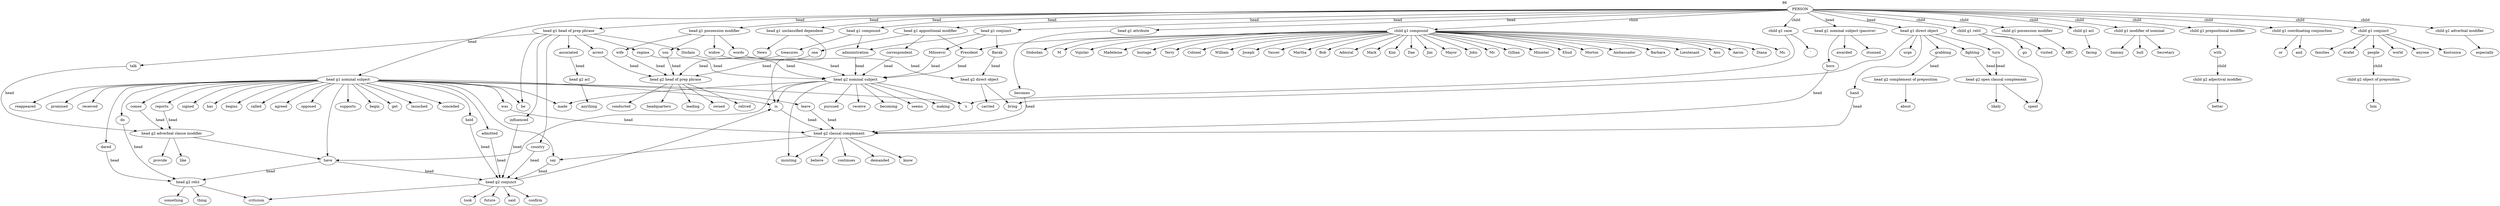 strict digraph  {
PERSON [weight=86, xlabel=86];
"head g1 nominal subject" [weight=39, lp="-1.5293952047605641"];
signed [weight=1, lp="-3.9512437185814275"];
"child g1 compound" [weight=64, lp="-1.034073767530539"];
President [weight=8, lp="-0.22314355131421015"];
is [weight=10, lp="-0.47000362924573524"];
reports [weight=3, lp="-2.852631429913318"];
"child g1 possession modifier" [weight=7, lp="-3.247046701834897"];
ABC [weight=7, lp="0.0"];
Jim [weight=4, lp="-2.8033603809065344"];
"head g2 adverbial clause modifier" [weight=3, lp="0.0"];
provide [weight=1, lp="-1.9459101490553132"];
has [weight=2, lp="-3.258096538021482"];
Mayor [weight=1, lp="-4.189654742026425"];
John [weight=5, lp="-2.5802168295923247"];
"head g1 unclassified dependent" [weight=10, lp="-2.8903717578961645"];
News [weight=9, lp="-0.7472144018302207"];
made [weight=2, lp="-2.70805020110221"];
be [weight=2, lp="-1.5040773967762742"];
"Mr." [weight=2, lp="-3.49650756146648"];
"head g1 compound" [weight=5, lp="-3.58351893845611"];
administration [weight=5, lp="-0.33647223662121295"];
"head g2 nominal subject" [weight=12, lp="0.0"];
making [weight=1, lp="-3.4011973816621555"];
have [weight=5, lp="-1.7917594692280552"];
begins [weight=1, lp="-3.9512437185814275"];
Gillian [weight=2, lp="-3.49650756146648"];
held [weight=1, lp="-3.9512437185814275"];
Minister [weight=1, lp="-4.189654742026425"];
"head g2 conjunct" [weight=6, lp="0.0"];
said [weight=1, lp="-2.772588722239781"];
called [weight=1, lp="-3.9512437185814275"];
Ehud [weight=2, lp="-3.49650756146648"];
"child g1 acl" [weight=1, lp="-5.19295685089021"];
facing [weight=1, lp="0.0"];
Morton [weight=5, lp="-2.5802168295923247"];
say [weight=2, lp="-1.3862943611198904"];
Ambassador [weight=1, lp="-4.189654742026425"];
Barbara [weight=1, lp="-4.189654742026425"];
confirm [weight=1, lp="-2.772588722239781"];
"head g1 appositional modifier" [weight=4, lp="-3.8066624897703196"];
one [weight=1, lp="-2.302585092994046"];
Lieutenant [weight=1, lp="-4.189654742026425"];
Ann [weight=1, lp="-4.189654742026425"];
"head g2 head of prep phrase" [weight=5, lp="0.0"];
relived [weight=1, lp="-1.6094379124341003"];
"head g1 nominal subject (passive)" [weight=3, lp="-4.0943445622221"];
born [weight=1, lp="-1.0986122886681098"];
"head g2 clausal complement" [weight=6, lp="0.0"];
believe [weight=1, lp="-2.0794415416798357"];
Aaron [weight=2, lp="-3.49650756146648"];
was [weight=2, lp="-3.258096538021482"];
Diana [weight=1, lp="-4.189654742026425"];
treasures [weight=1, lp="-1.791759469228055"];
conducted [weight=1, lp="-1.6094379124341003"];
agreed [weight=1, lp="-3.9512437185814275"];
"Ms." [weight=1, lp="-4.189654742026425"];
"child g1 relcl" [weight=4, lp="-3.8066624897703196"];
go [weight=1, lp="-1.6094379124341003"];
"head g1 attribute" [weight=1, lp="-5.19295685089021"];
becomes [weight=1, lp="0.0"];
"child g1 modifier of nominal" [weight=3, lp="-4.0943445622221"];
Sammy [weight=1, lp="-1.0986122886681098"];
bull [weight=1, lp="-1.0986122886681098"];
"child g1 prepositional modifier" [weight=1, lp="-5.19295685089021"];
with [weight=1, lp="0.0"];
"child g1 coordinating conjunction" [weight=6, lp="-3.4011973816621555"];
and [weight=5, lp="-0.18232155679395468"];
"child g1 conjunct" [weight=6, lp="-3.4011973816621555"];
world [weight=1, lp="-1.791759469228055"];
continues [weight=1, lp="-2.0794415416798357"];
"child g2 adjectival modifier" [weight=1, lp="0.0"];
better [weight=1, lp="0.0"];
"head g1 direct object" [weight=6, lp="-3.4011973816621555"];
hand [weight=1, lp="-1.9459101490553132"];
Slobodan [weight=6, lp="-2.3978952727983702"];
demanded [weight=1, lp="-2.0794415416798357"];
fighting [weight=1, lp="-1.9459101490553132"];
"head g2 open clausal complement" [weight=2, lp="0.0"];
spent [weight=3, lp="-0.2876820724517808"];
correspondent [weight=1, lp="-2.302585092994046"];
M [weight=4, lp="-2.8033603809065344"];
"'s" [weight=5, lp="-1.7917594692280552"];
"head g1 head of prep phrase" [weight=8, lp="-3.1135153092103747"];
arrest [weight=1, lp="-2.1972245773362196"];
leading [weight=1, lp="-1.6094379124341003"];
grabbing [weight=1, lp="-1.9459101490553132"];
"head g2 complement of preposition" [weight=1, lp="0.0"];
about [weight=1, lp="0.0"];
comes [weight=1, lp="-3.9512437185814275"];
like [weight=1, lp="-1.9459101490553132"];
Vojislav [weight=3, lp="-3.091042453358315"];
turn [weight=1, lp="-1.9459101490553132"];
or [weight=1, lp="-1.791759469228055"];
anyone [weight=1, lp="-1.791759469228055"];
likely [weight=1, lp="-1.3862943611198906"];
"head g2 relcl" [weight=3, lp="-1.0986122886681098"];
criticism [weight=2, lp="-2.0794415416798357"];
Kostunica [weight=1, lp="-1.791759469228055"];
"head g1 conjunct" [weight=3, lp="-4.0943445622221"];
Milosevic [weight=1, lp="-1.9459101490553132"];
opposed [weight=1, lp="-3.9512437185814275"];
supports [weight=1, lp="-3.9512437185814275"];
pursued [weight=2, lp="-2.70805020110221"];
"child g1 adverbial modifier" [weight=1, lp="-5.19295685089021"];
especially [weight=1, lp="0.0"];
Madeleine [weight=1, lp="-4.189654742026425"];
begin [weight=1, lp="-3.9512437185814275"];
hostage [weight=1, lp="-4.189654742026425"];
Terry [weight=2, lp="-3.49650756146648"];
families [weight=1, lp="-1.791759469228055"];
"head g1 possession modifier" [weight=4, lp="-3.8066624897703196"];
widow [weight=1, lp="-1.3862943611198906"];
Colonel [weight=1, lp="-4.189654742026425"];
William [weight=2, lp="-3.49650756146648"];
"child g1 case" [weight=4, lp="-3.8066624897703196"];
"'" [weight=1, lp="-1.791759469228055"];
receive [weight=1, lp="-3.4011973816621555"];
get [weight=1, lp="-3.9512437185814275"];
Joseph [weight=1, lp="-4.189654742026425"];
bring [weight=2, lp="-0.4054651081081645"];
Arafat [weight=1, lp="-1.791759469228055"];
Barak [weight=1, lp="-1.9459101490553132"];
Yasser [weight=1, lp="-4.189654742026425"];
"head g2 direct object" [weight=2, lp="0.0"];
do [weight=1, lp="-3.9512437185814275"];
thing [weight=1, lp="-1.3862943611198906"];
launched [weight=1, lp="-3.9512437185814275"];
urge [weight=1, lp="-1.9459101490553132"];
know [weight=1, lp="-2.0794415416798357"];
influenced [weight=1, lp="-2.1972245773362196"];
talk [weight=1, lp="-2.1972245773362196"];
people [weight=1, lp="-1.791759469228055"];
"child g2 object of preposition" [weight=1, lp="0.0"];
him [weight=1, lp="0.0"];
Martha [weight=1, lp="-4.189654742026425"];
admitted [weight=1, lp="-3.9512437185814275"];
took [weight=1, lp="-2.772588722239781"];
regime [weight=1, lp="-2.1972245773362196"];
insisting [weight=2, lp="-1.3862943611198904"];
leave [weight=1, lp="-3.9512437185814275"];
Bob [weight=1, lp="-4.189654742026425"];
conceded [weight=1, lp="-3.9512437185814275"];
reappeared [weight=1, lp="-3.9512437185814275"];
becoming [weight=1, lp="-3.4011973816621555"];
dared [weight=1, lp="-3.9512437185814275"];
something [weight=1, lp="-1.3862943611198906"];
Disdain [weight=1, lp="-2.1972245773362196"];
seems [weight=1, lp="-3.4011973816621555"];
associated [weight=1, lp="-2.1972245773362196"];
"head g2 acl" [weight=1, lp="0.0"];
anything [weight=1, lp="0.0"];
wife [weight=1, lp="-1.3862943611198906"];
headquarters [weight=1, lp="-1.6094379124341003"];
son [weight=1, lp="-1.3862943611198906"];
owned [weight=1, lp="-1.6094379124341003"];
words [weight=1, lp="-1.3862943611198906"];
carried [weight=1, lp="-1.0986122886681098"];
country [weight=1, lp="-2.1972245773362196"];
future [weight=1, lp="-2.772588722239781"];
promised [weight=1, lp="-3.9512437185814275"];
Secretary [weight=1, lp="-1.0986122886681098"];
stunned [weight=1, lp="-1.0986122886681098"];
Admiral [weight=1, lp="-4.189654742026425"];
Mark [weight=1, lp="-4.189654742026425"];
visited [weight=1, lp="-1.6094379124341003"];
awarded [weight=1, lp="-1.0986122886681098"];
Kim [weight=1, lp="-4.189654742026425"];
Dae [weight=1, lp="-4.189654742026425"];
received [weight=1, lp="-3.9512437185814275"];
PERSON -> "head g1 nominal subject"  [label=head];
PERSON -> "child g1 compound"  [label=child];
PERSON -> "child g1 possession modifier"  [label=child];
PERSON -> "head g1 unclassified dependent"  [label=head];
PERSON -> "head g1 compound"  [label=head];
PERSON -> "child g1 acl"  [label=child];
PERSON -> "head g1 appositional modifier"  [label=head];
PERSON -> "head g1 nominal subject (passive)"  [label=head];
PERSON -> "child g1 relcl"  [label=child];
PERSON -> "head g1 attribute"  [label=head];
PERSON -> "child g1 modifier of nominal"  [label=child];
PERSON -> "child g1 prepositional modifier"  [label=child];
PERSON -> "child g1 coordinating conjunction"  [label=child];
PERSON -> "child g1 conjunct"  [label=child];
PERSON -> "head g1 direct object"  [label=head];
PERSON -> "head g1 head of prep phrase"  [label=head];
PERSON -> "head g1 conjunct"  [label=head];
PERSON -> "child g1 adverbial modifier"  [label=child];
PERSON -> "head g1 possession modifier"  [label=head];
PERSON -> "child g1 case"  [label=child];
"head g1 nominal subject" -> signed;
"head g1 nominal subject" -> is;
"head g1 nominal subject" -> reports;
"head g1 nominal subject" -> has;
"head g1 nominal subject" -> made;
"head g1 nominal subject" -> be;
"head g1 nominal subject" -> begins;
"head g1 nominal subject" -> held;
"head g1 nominal subject" -> called;
"head g1 nominal subject" -> say;
"head g1 nominal subject" -> was;
"head g1 nominal subject" -> agreed;
"head g1 nominal subject" -> comes;
"head g1 nominal subject" -> have;
"head g1 nominal subject" -> opposed;
"head g1 nominal subject" -> supports;
"head g1 nominal subject" -> begin;
"head g1 nominal subject" -> get;
"head g1 nominal subject" -> do;
"head g1 nominal subject" -> launched;
"head g1 nominal subject" -> admitted;
"head g1 nominal subject" -> leave;
"head g1 nominal subject" -> conceded;
"head g1 nominal subject" -> reappeared;
"head g1 nominal subject" -> dared;
"head g1 nominal subject" -> promised;
"head g1 nominal subject" -> "'s";
"head g1 nominal subject" -> received;
"child g1 compound" -> President;
"child g1 compound" -> Jim;
"child g1 compound" -> Mayor;
"child g1 compound" -> John;
"child g1 compound" -> "Mr.";
"child g1 compound" -> Gillian;
"child g1 compound" -> Minister;
"child g1 compound" -> Ehud;
"child g1 compound" -> Morton;
"child g1 compound" -> Ambassador;
"child g1 compound" -> Barbara;
"child g1 compound" -> Lieutenant;
"child g1 compound" -> Ann;
"child g1 compound" -> Aaron;
"child g1 compound" -> Diana;
"child g1 compound" -> "Ms.";
"child g1 compound" -> Slobodan;
"child g1 compound" -> M;
"child g1 compound" -> Vojislav;
"child g1 compound" -> Madeleine;
"child g1 compound" -> hostage;
"child g1 compound" -> Terry;
"child g1 compound" -> Colonel;
"child g1 compound" -> William;
"child g1 compound" -> Joseph;
"child g1 compound" -> Yasser;
"child g1 compound" -> Martha;
"child g1 compound" -> Bob;
"child g1 compound" -> Admiral;
"child g1 compound" -> Mark;
"child g1 compound" -> Kim;
"child g1 compound" -> Dae;
President -> "head g2 nominal subject"  [label=head];
is -> "head g2 clausal complement"  [label=head];
reports -> "head g2 adverbial clause modifier"  [label=head];
"child g1 possession modifier" -> ABC;
"head g2 adverbial clause modifier" -> provide;
"head g2 adverbial clause modifier" -> like;
"head g2 adverbial clause modifier" -> have;
"head g1 unclassified dependent" -> News;
"head g1 unclassified dependent" -> is;
"head g1 compound" -> administration;
"head g1 compound" -> treasures;
administration -> "head g2 nominal subject"  [label=head];
"head g2 nominal subject" -> making;
"head g2 nominal subject" -> have;
"head g2 nominal subject" -> "'s";
"head g2 nominal subject" -> made;
"head g2 nominal subject" -> pursued;
"head g2 nominal subject" -> is;
"head g2 nominal subject" -> receive;
"head g2 nominal subject" -> insisting;
"head g2 nominal subject" -> becoming;
"head g2 nominal subject" -> seems;
have -> "head g2 relcl"  [label=head];
have -> "head g2 conjunct"  [label=head];
held -> "head g2 conjunct"  [label=head];
"head g2 conjunct" -> said;
"head g2 conjunct" -> confirm;
"head g2 conjunct" -> criticism;
"head g2 conjunct" -> is;
"head g2 conjunct" -> took;
"head g2 conjunct" -> future;
"child g1 acl" -> facing;
say -> "head g2 conjunct"  [label=head];
"head g1 appositional modifier" -> one;
"head g1 appositional modifier" -> correspondent;
"head g1 appositional modifier" -> President;
one -> "head g2 head of prep phrase"  [label=head];
"head g2 head of prep phrase" -> relived;
"head g2 head of prep phrase" -> conducted;
"head g2 head of prep phrase" -> leading;
"head g2 head of prep phrase" -> headquarters;
"head g2 head of prep phrase" -> owned;
"head g1 nominal subject (passive)" -> born;
"head g1 nominal subject (passive)" -> stunned;
"head g1 nominal subject (passive)" -> awarded;
born -> "head g2 clausal complement"  [label=head];
"head g2 clausal complement" -> believe;
"head g2 clausal complement" -> continues;
"head g2 clausal complement" -> demanded;
"head g2 clausal complement" -> know;
"head g2 clausal complement" -> insisting;
"head g2 clausal complement" -> say;
was -> "head g2 clausal complement"  [label=head];
treasures -> "head g2 head of prep phrase"  [label=head];
"child g1 relcl" -> go;
"child g1 relcl" -> spent;
"child g1 relcl" -> visited;
"head g1 attribute" -> becomes;
becomes -> "head g2 clausal complement"  [label=head];
"child g1 modifier of nominal" -> Sammy;
"child g1 modifier of nominal" -> bull;
"child g1 modifier of nominal" -> Secretary;
"child g1 prepositional modifier" -> with;
with -> "child g2 adjectival modifier"  [label=child];
"child g1 coordinating conjunction" -> and;
"child g1 coordinating conjunction" -> or;
"child g1 conjunct" -> world;
"child g1 conjunct" -> anyone;
"child g1 conjunct" -> Kostunica;
"child g1 conjunct" -> families;
"child g1 conjunct" -> Arafat;
"child g1 conjunct" -> people;
"child g2 adjectival modifier" -> better;
"head g1 direct object" -> hand;
"head g1 direct object" -> fighting;
"head g1 direct object" -> grabbing;
"head g1 direct object" -> turn;
"head g1 direct object" -> bring;
"head g1 direct object" -> urge;
hand -> "head g2 clausal complement"  [label=head];
fighting -> "head g2 open clausal complement"  [label=head];
"head g2 open clausal complement" -> spent;
"head g2 open clausal complement" -> likely;
correspondent -> "head g2 nominal subject"  [label=head];
"head g1 head of prep phrase" -> arrest;
"head g1 head of prep phrase" -> be;
"head g1 head of prep phrase" -> influenced;
"head g1 head of prep phrase" -> talk;
"head g1 head of prep phrase" -> regime;
"head g1 head of prep phrase" -> Disdain;
"head g1 head of prep phrase" -> associated;
"head g1 head of prep phrase" -> country;
arrest -> "head g2 head of prep phrase"  [label=head];
grabbing -> "head g2 complement of preposition"  [label=head];
"head g2 complement of preposition" -> about;
comes -> "head g2 adverbial clause modifier"  [label=head];
turn -> "head g2 open clausal complement"  [label=head];
"head g2 relcl" -> criticism;
"head g2 relcl" -> thing;
"head g2 relcl" -> something;
"head g1 conjunct" -> Milosevic;
"head g1 conjunct" -> administration;
"head g1 conjunct" -> Barak;
Milosevic -> "head g2 nominal subject"  [label=head];
"child g1 adverbial modifier" -> especially;
"head g1 possession modifier" -> widow;
"head g1 possession modifier" -> wife;
"head g1 possession modifier" -> son;
"head g1 possession modifier" -> words;
widow -> "head g2 nominal subject"  [label=head];
"child g1 case" -> "'";
"child g1 case" -> "'s";
Barak -> "head g2 direct object"  [label=head];
"head g2 direct object" -> bring;
"head g2 direct object" -> carried;
do -> "head g2 relcl"  [label=head];
influenced -> "head g2 conjunct"  [label=head];
talk -> "head g2 adverbial clause modifier"  [label=head];
people -> "child g2 object of preposition"  [label=child];
"child g2 object of preposition" -> him;
admitted -> "head g2 conjunct"  [label=head];
regime -> "head g2 nominal subject"  [label=head];
leave -> "head g2 clausal complement"  [label=head];
dared -> "head g2 relcl"  [label=head];
Disdain -> "head g2 nominal subject"  [label=head];
associated -> "head g2 acl"  [label=head];
"head g2 acl" -> anything;
wife -> "head g2 head of prep phrase"  [label=head];
son -> "head g2 head of prep phrase"  [label=head];
words -> "head g2 direct object"  [label=head];
country -> "head g2 conjunct"  [label=head];
}
